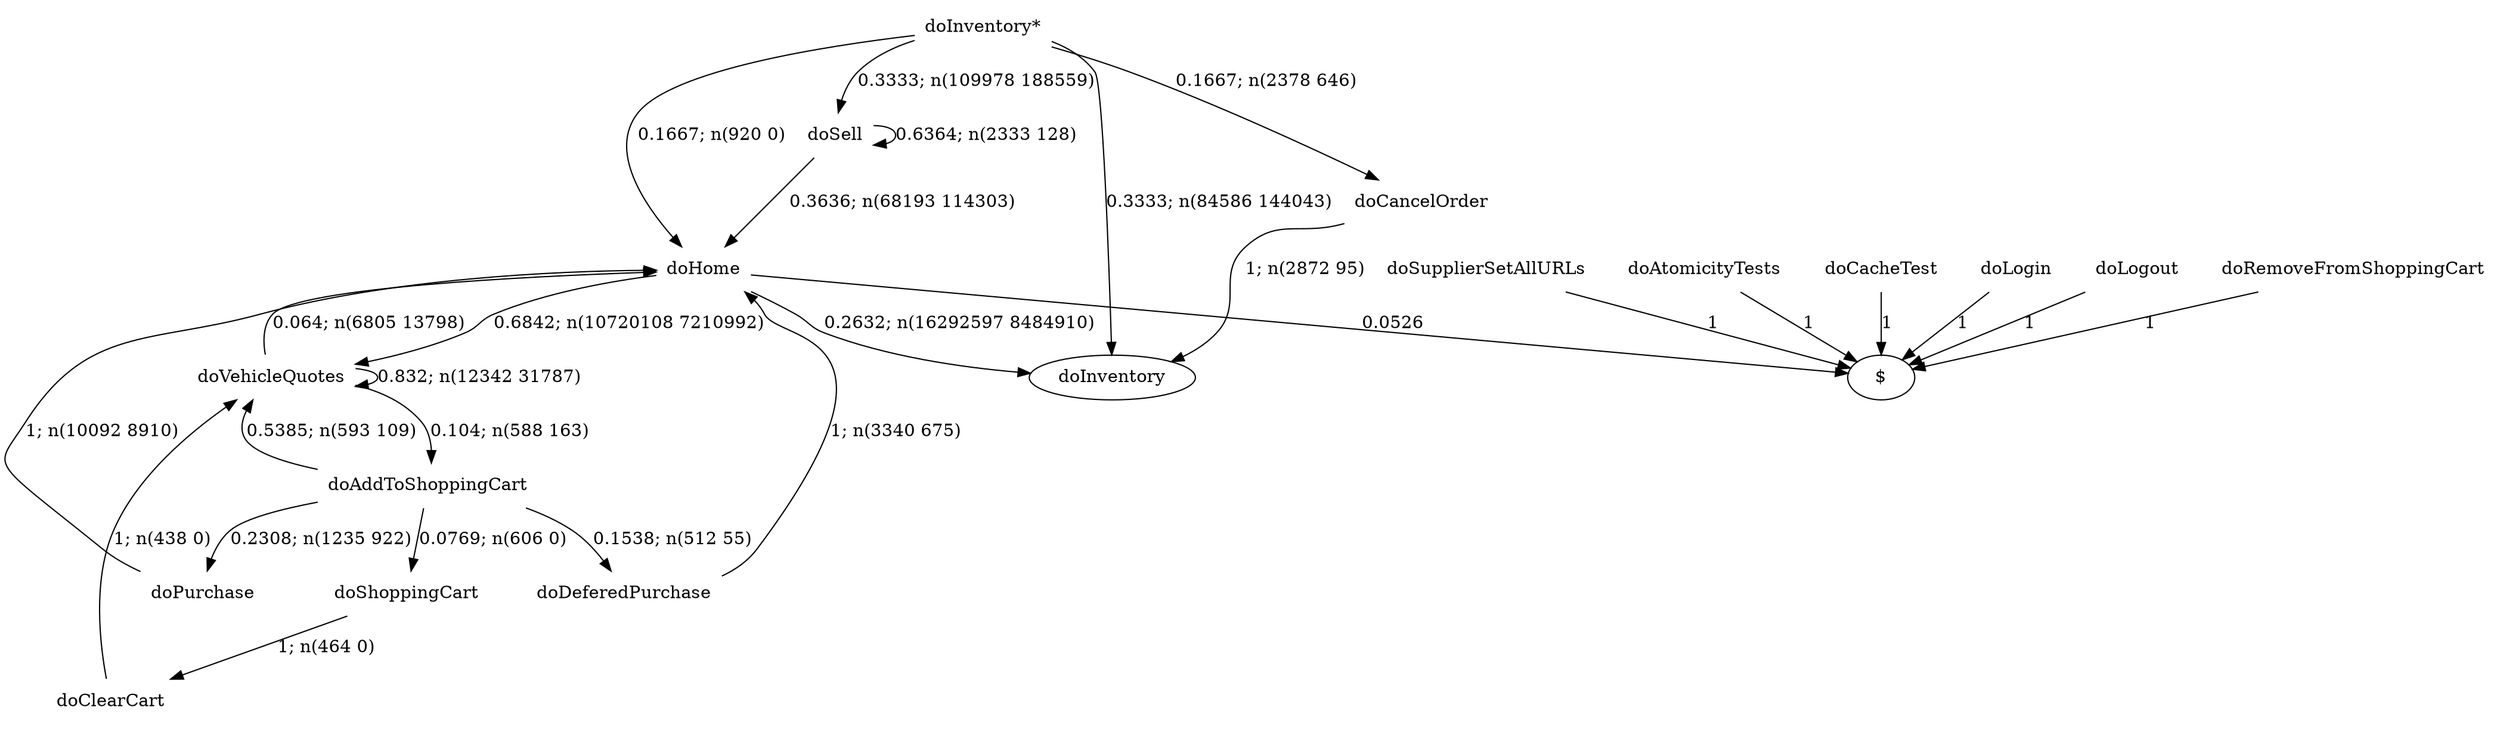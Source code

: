 digraph G {"doInventory*" [label="doInventory*",shape=none];"doSupplierSetAllURLs" [label="doSupplierSetAllURLs",shape=none];"doAtomicityTests" [label="doAtomicityTests",shape=none];"doCacheTest" [label="doCacheTest",shape=none];"doLogin" [label="doLogin",shape=none];"doVehicleQuotes" [label="doVehicleQuotes",shape=none];"doAddToShoppingCart" [label="doAddToShoppingCart",shape=none];"doDeferedPurchase" [label="doDeferedPurchase",shape=none];"doHome" [label="doHome",shape=none];"doShoppingCart" [label="doShoppingCart",shape=none];"doClearCart" [label="doClearCart",shape=none];"doPurchase" [label="doPurchase",shape=none];"doSell" [label="doSell",shape=none];"doLogout" [label="doLogout",shape=none];"doCancelOrder" [label="doCancelOrder",shape=none];"doRemoveFromShoppingCart" [label="doRemoveFromShoppingCart",shape=none];"doInventory*"->"doInventory" [style=solid,label="0.3333; n(84586 144043)"];"doInventory*"->"doHome" [style=solid,label="0.1667; n(920 0)"];"doInventory*"->"doSell" [style=solid,label="0.3333; n(109978 188559)"];"doInventory*"->"doCancelOrder" [style=solid,label="0.1667; n(2378 646)"];"doSupplierSetAllURLs"->"$" [style=solid,label="1"];"doAtomicityTests"->"$" [style=solid,label="1"];"doCacheTest"->"$" [style=solid,label="1"];"doLogin"->"$" [style=solid,label="1"];"doVehicleQuotes"->"doVehicleQuotes" [style=solid,label="0.832; n(12342 31787)"];"doVehicleQuotes"->"doAddToShoppingCart" [style=solid,label="0.104; n(588 163)"];"doVehicleQuotes"->"doHome" [style=solid,label="0.064; n(6805 13798)"];"doAddToShoppingCart"->"doVehicleQuotes" [style=solid,label="0.5385; n(593 109)"];"doAddToShoppingCart"->"doDeferedPurchase" [style=solid,label="0.1538; n(512 55)"];"doAddToShoppingCart"->"doShoppingCart" [style=solid,label="0.0769; n(606 0)"];"doAddToShoppingCart"->"doPurchase" [style=solid,label="0.2308; n(1235 922)"];"doDeferedPurchase"->"doHome" [style=solid,label="1; n(3340 675)"];"doHome"->"doInventory" [style=solid,label="0.2632; n(16292597 8484910)"];"doHome"->"doVehicleQuotes" [style=solid,label="0.6842; n(10720108 7210992)"];"doHome"->"$" [style=solid,label="0.0526"];"doShoppingCart"->"doClearCart" [style=solid,label="1; n(464 0)"];"doClearCart"->"doVehicleQuotes" [style=solid,label="1; n(438 0)"];"doPurchase"->"doHome" [style=solid,label="1; n(10092 8910)"];"doSell"->"doHome" [style=solid,label="0.3636; n(68193 114303)"];"doSell"->"doSell" [style=solid,label="0.6364; n(2333 128)"];"doLogout"->"$" [style=solid,label="1"];"doCancelOrder"->"doInventory" [style=solid,label="1; n(2872 95)"];"doRemoveFromShoppingCart"->"$" [style=solid,label="1"];}